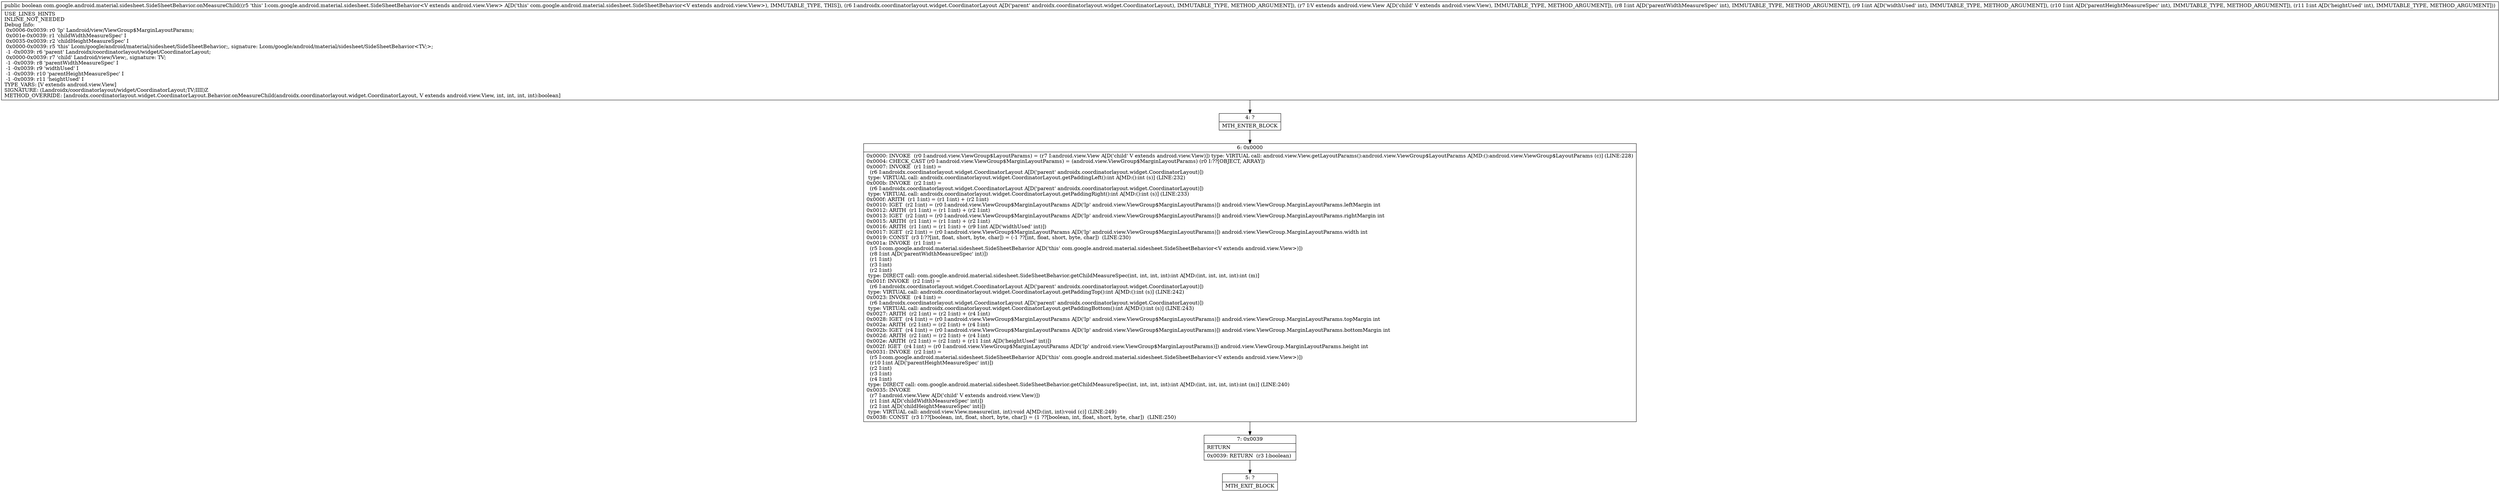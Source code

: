 digraph "CFG forcom.google.android.material.sidesheet.SideSheetBehavior.onMeasureChild(Landroidx\/coordinatorlayout\/widget\/CoordinatorLayout;Landroid\/view\/View;IIII)Z" {
Node_4 [shape=record,label="{4\:\ ?|MTH_ENTER_BLOCK\l}"];
Node_6 [shape=record,label="{6\:\ 0x0000|0x0000: INVOKE  (r0 I:android.view.ViewGroup$LayoutParams) = (r7 I:android.view.View A[D('child' V extends android.view.View)]) type: VIRTUAL call: android.view.View.getLayoutParams():android.view.ViewGroup$LayoutParams A[MD:():android.view.ViewGroup$LayoutParams (c)] (LINE:228)\l0x0004: CHECK_CAST (r0 I:android.view.ViewGroup$MarginLayoutParams) = (android.view.ViewGroup$MarginLayoutParams) (r0 I:??[OBJECT, ARRAY]) \l0x0007: INVOKE  (r1 I:int) = \l  (r6 I:androidx.coordinatorlayout.widget.CoordinatorLayout A[D('parent' androidx.coordinatorlayout.widget.CoordinatorLayout)])\l type: VIRTUAL call: androidx.coordinatorlayout.widget.CoordinatorLayout.getPaddingLeft():int A[MD:():int (s)] (LINE:232)\l0x000b: INVOKE  (r2 I:int) = \l  (r6 I:androidx.coordinatorlayout.widget.CoordinatorLayout A[D('parent' androidx.coordinatorlayout.widget.CoordinatorLayout)])\l type: VIRTUAL call: androidx.coordinatorlayout.widget.CoordinatorLayout.getPaddingRight():int A[MD:():int (s)] (LINE:233)\l0x000f: ARITH  (r1 I:int) = (r1 I:int) + (r2 I:int) \l0x0010: IGET  (r2 I:int) = (r0 I:android.view.ViewGroup$MarginLayoutParams A[D('lp' android.view.ViewGroup$MarginLayoutParams)]) android.view.ViewGroup.MarginLayoutParams.leftMargin int \l0x0012: ARITH  (r1 I:int) = (r1 I:int) + (r2 I:int) \l0x0013: IGET  (r2 I:int) = (r0 I:android.view.ViewGroup$MarginLayoutParams A[D('lp' android.view.ViewGroup$MarginLayoutParams)]) android.view.ViewGroup.MarginLayoutParams.rightMargin int \l0x0015: ARITH  (r1 I:int) = (r1 I:int) + (r2 I:int) \l0x0016: ARITH  (r1 I:int) = (r1 I:int) + (r9 I:int A[D('widthUsed' int)]) \l0x0017: IGET  (r2 I:int) = (r0 I:android.view.ViewGroup$MarginLayoutParams A[D('lp' android.view.ViewGroup$MarginLayoutParams)]) android.view.ViewGroup.MarginLayoutParams.width int \l0x0019: CONST  (r3 I:??[int, float, short, byte, char]) = (\-1 ??[int, float, short, byte, char])  (LINE:230)\l0x001a: INVOKE  (r1 I:int) = \l  (r5 I:com.google.android.material.sidesheet.SideSheetBehavior A[D('this' com.google.android.material.sidesheet.SideSheetBehavior\<V extends android.view.View\>)])\l  (r8 I:int A[D('parentWidthMeasureSpec' int)])\l  (r1 I:int)\l  (r3 I:int)\l  (r2 I:int)\l type: DIRECT call: com.google.android.material.sidesheet.SideSheetBehavior.getChildMeasureSpec(int, int, int, int):int A[MD:(int, int, int, int):int (m)]\l0x001f: INVOKE  (r2 I:int) = \l  (r6 I:androidx.coordinatorlayout.widget.CoordinatorLayout A[D('parent' androidx.coordinatorlayout.widget.CoordinatorLayout)])\l type: VIRTUAL call: androidx.coordinatorlayout.widget.CoordinatorLayout.getPaddingTop():int A[MD:():int (s)] (LINE:242)\l0x0023: INVOKE  (r4 I:int) = \l  (r6 I:androidx.coordinatorlayout.widget.CoordinatorLayout A[D('parent' androidx.coordinatorlayout.widget.CoordinatorLayout)])\l type: VIRTUAL call: androidx.coordinatorlayout.widget.CoordinatorLayout.getPaddingBottom():int A[MD:():int (s)] (LINE:243)\l0x0027: ARITH  (r2 I:int) = (r2 I:int) + (r4 I:int) \l0x0028: IGET  (r4 I:int) = (r0 I:android.view.ViewGroup$MarginLayoutParams A[D('lp' android.view.ViewGroup$MarginLayoutParams)]) android.view.ViewGroup.MarginLayoutParams.topMargin int \l0x002a: ARITH  (r2 I:int) = (r2 I:int) + (r4 I:int) \l0x002b: IGET  (r4 I:int) = (r0 I:android.view.ViewGroup$MarginLayoutParams A[D('lp' android.view.ViewGroup$MarginLayoutParams)]) android.view.ViewGroup.MarginLayoutParams.bottomMargin int \l0x002d: ARITH  (r2 I:int) = (r2 I:int) + (r4 I:int) \l0x002e: ARITH  (r2 I:int) = (r2 I:int) + (r11 I:int A[D('heightUsed' int)]) \l0x002f: IGET  (r4 I:int) = (r0 I:android.view.ViewGroup$MarginLayoutParams A[D('lp' android.view.ViewGroup$MarginLayoutParams)]) android.view.ViewGroup.MarginLayoutParams.height int \l0x0031: INVOKE  (r2 I:int) = \l  (r5 I:com.google.android.material.sidesheet.SideSheetBehavior A[D('this' com.google.android.material.sidesheet.SideSheetBehavior\<V extends android.view.View\>)])\l  (r10 I:int A[D('parentHeightMeasureSpec' int)])\l  (r2 I:int)\l  (r3 I:int)\l  (r4 I:int)\l type: DIRECT call: com.google.android.material.sidesheet.SideSheetBehavior.getChildMeasureSpec(int, int, int, int):int A[MD:(int, int, int, int):int (m)] (LINE:240)\l0x0035: INVOKE  \l  (r7 I:android.view.View A[D('child' V extends android.view.View)])\l  (r1 I:int A[D('childWidthMeasureSpec' int)])\l  (r2 I:int A[D('childHeightMeasureSpec' int)])\l type: VIRTUAL call: android.view.View.measure(int, int):void A[MD:(int, int):void (c)] (LINE:249)\l0x0038: CONST  (r3 I:??[boolean, int, float, short, byte, char]) = (1 ??[boolean, int, float, short, byte, char])  (LINE:250)\l}"];
Node_7 [shape=record,label="{7\:\ 0x0039|RETURN\l|0x0039: RETURN  (r3 I:boolean) \l}"];
Node_5 [shape=record,label="{5\:\ ?|MTH_EXIT_BLOCK\l}"];
MethodNode[shape=record,label="{public boolean com.google.android.material.sidesheet.SideSheetBehavior.onMeasureChild((r5 'this' I:com.google.android.material.sidesheet.SideSheetBehavior\<V extends android.view.View\> A[D('this' com.google.android.material.sidesheet.SideSheetBehavior\<V extends android.view.View\>), IMMUTABLE_TYPE, THIS]), (r6 I:androidx.coordinatorlayout.widget.CoordinatorLayout A[D('parent' androidx.coordinatorlayout.widget.CoordinatorLayout), IMMUTABLE_TYPE, METHOD_ARGUMENT]), (r7 I:V extends android.view.View A[D('child' V extends android.view.View), IMMUTABLE_TYPE, METHOD_ARGUMENT]), (r8 I:int A[D('parentWidthMeasureSpec' int), IMMUTABLE_TYPE, METHOD_ARGUMENT]), (r9 I:int A[D('widthUsed' int), IMMUTABLE_TYPE, METHOD_ARGUMENT]), (r10 I:int A[D('parentHeightMeasureSpec' int), IMMUTABLE_TYPE, METHOD_ARGUMENT]), (r11 I:int A[D('heightUsed' int), IMMUTABLE_TYPE, METHOD_ARGUMENT]))  | USE_LINES_HINTS\lINLINE_NOT_NEEDED\lDebug Info:\l  0x0006\-0x0039: r0 'lp' Landroid\/view\/ViewGroup$MarginLayoutParams;\l  0x001e\-0x0039: r1 'childWidthMeasureSpec' I\l  0x0035\-0x0039: r2 'childHeightMeasureSpec' I\l  0x0000\-0x0039: r5 'this' Lcom\/google\/android\/material\/sidesheet\/SideSheetBehavior;, signature: Lcom\/google\/android\/material\/sidesheet\/SideSheetBehavior\<TV;\>;\l  \-1 \-0x0039: r6 'parent' Landroidx\/coordinatorlayout\/widget\/CoordinatorLayout;\l  0x0000\-0x0039: r7 'child' Landroid\/view\/View;, signature: TV;\l  \-1 \-0x0039: r8 'parentWidthMeasureSpec' I\l  \-1 \-0x0039: r9 'widthUsed' I\l  \-1 \-0x0039: r10 'parentHeightMeasureSpec' I\l  \-1 \-0x0039: r11 'heightUsed' I\lTYPE_VARS: [V extends android.view.View]\lSIGNATURE: (Landroidx\/coordinatorlayout\/widget\/CoordinatorLayout;TV;IIII)Z\lMETHOD_OVERRIDE: [androidx.coordinatorlayout.widget.CoordinatorLayout.Behavior.onMeasureChild(androidx.coordinatorlayout.widget.CoordinatorLayout, V extends android.view.View, int, int, int, int):boolean]\l}"];
MethodNode -> Node_4;Node_4 -> Node_6;
Node_6 -> Node_7;
Node_7 -> Node_5;
}

